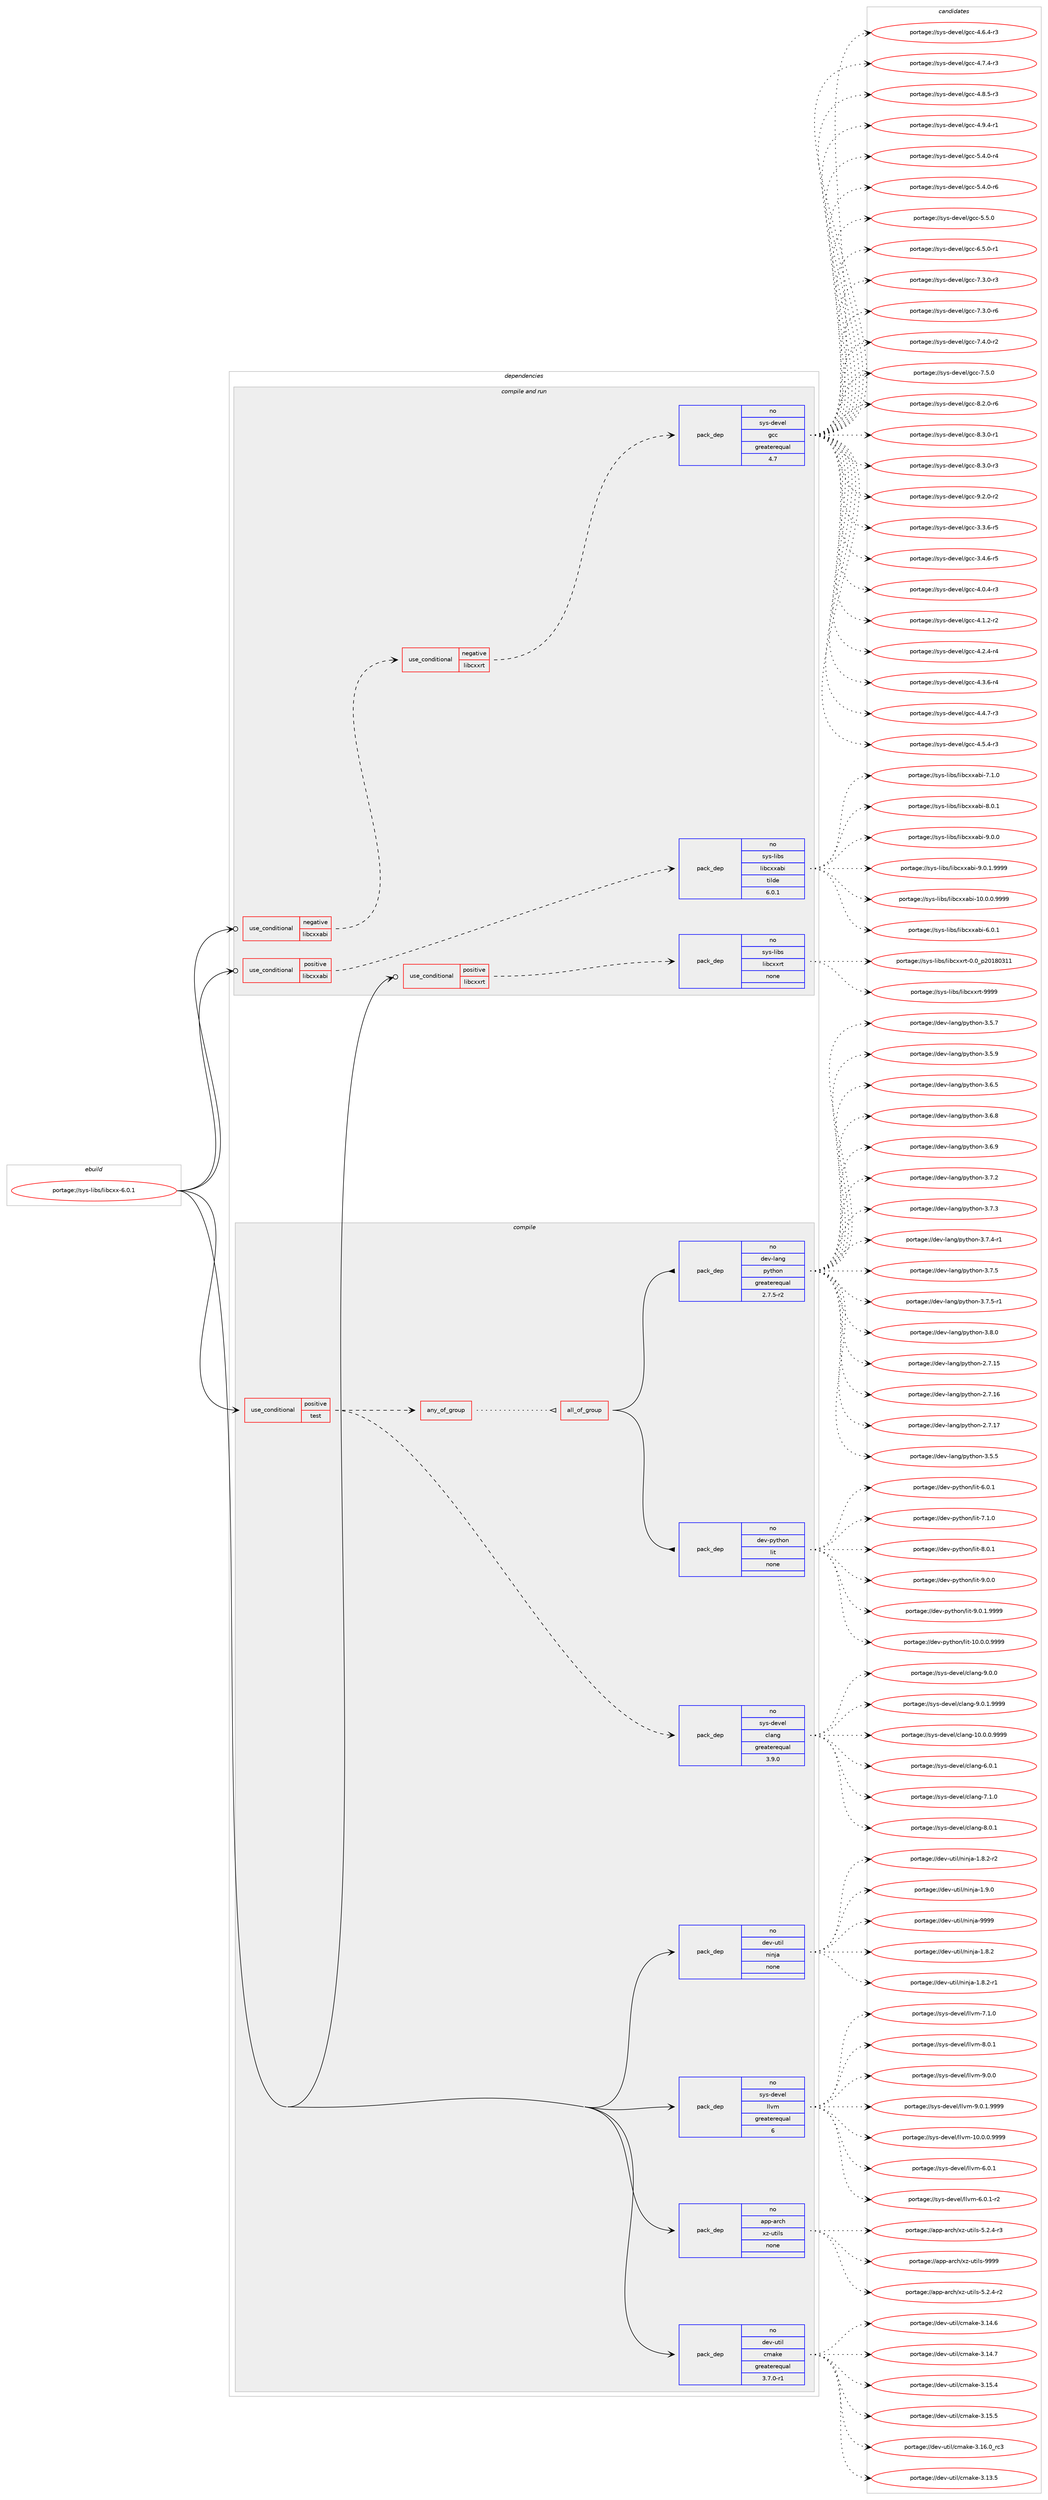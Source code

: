 digraph prolog {

# *************
# Graph options
# *************

newrank=true;
concentrate=true;
compound=true;
graph [rankdir=LR,fontname=Helvetica,fontsize=10,ranksep=1.5];#, ranksep=2.5, nodesep=0.2];
edge  [arrowhead=vee];
node  [fontname=Helvetica,fontsize=10];

# **********
# The ebuild
# **********

subgraph cluster_leftcol {
color=gray;
rank=same;
label=<<i>ebuild</i>>;
id [label="portage://sys-libs/libcxx-6.0.1", color=red, width=4, href="../sys-libs/libcxx-6.0.1.svg"];
}

# ****************
# The dependencies
# ****************

subgraph cluster_midcol {
color=gray;
label=<<i>dependencies</i>>;
subgraph cluster_compile {
fillcolor="#eeeeee";
style=filled;
label=<<i>compile</i>>;
subgraph cond104308 {
dependency431266 [label=<<TABLE BORDER="0" CELLBORDER="1" CELLSPACING="0" CELLPADDING="4"><TR><TD ROWSPAN="3" CELLPADDING="10">use_conditional</TD></TR><TR><TD>positive</TD></TR><TR><TD>test</TD></TR></TABLE>>, shape=none, color=red];
subgraph pack319713 {
dependency431267 [label=<<TABLE BORDER="0" CELLBORDER="1" CELLSPACING="0" CELLPADDING="4" WIDTH="220"><TR><TD ROWSPAN="6" CELLPADDING="30">pack_dep</TD></TR><TR><TD WIDTH="110">no</TD></TR><TR><TD>sys-devel</TD></TR><TR><TD>clang</TD></TR><TR><TD>greaterequal</TD></TR><TR><TD>3.9.0</TD></TR></TABLE>>, shape=none, color=blue];
}
dependency431266:e -> dependency431267:w [weight=20,style="dashed",arrowhead="vee"];
subgraph any7001 {
dependency431268 [label=<<TABLE BORDER="0" CELLBORDER="1" CELLSPACING="0" CELLPADDING="4"><TR><TD CELLPADDING="10">any_of_group</TD></TR></TABLE>>, shape=none, color=red];subgraph all247 {
dependency431269 [label=<<TABLE BORDER="0" CELLBORDER="1" CELLSPACING="0" CELLPADDING="4"><TR><TD CELLPADDING="10">all_of_group</TD></TR></TABLE>>, shape=none, color=red];subgraph pack319714 {
dependency431270 [label=<<TABLE BORDER="0" CELLBORDER="1" CELLSPACING="0" CELLPADDING="4" WIDTH="220"><TR><TD ROWSPAN="6" CELLPADDING="30">pack_dep</TD></TR><TR><TD WIDTH="110">no</TD></TR><TR><TD>dev-lang</TD></TR><TR><TD>python</TD></TR><TR><TD>greaterequal</TD></TR><TR><TD>2.7.5-r2</TD></TR></TABLE>>, shape=none, color=blue];
}
dependency431269:e -> dependency431270:w [weight=20,style="solid",arrowhead="inv"];
subgraph pack319715 {
dependency431271 [label=<<TABLE BORDER="0" CELLBORDER="1" CELLSPACING="0" CELLPADDING="4" WIDTH="220"><TR><TD ROWSPAN="6" CELLPADDING="30">pack_dep</TD></TR><TR><TD WIDTH="110">no</TD></TR><TR><TD>dev-python</TD></TR><TR><TD>lit</TD></TR><TR><TD>none</TD></TR><TR><TD></TD></TR></TABLE>>, shape=none, color=blue];
}
dependency431269:e -> dependency431271:w [weight=20,style="solid",arrowhead="inv"];
}
dependency431268:e -> dependency431269:w [weight=20,style="dotted",arrowhead="oinv"];
}
dependency431266:e -> dependency431268:w [weight=20,style="dashed",arrowhead="vee"];
}
id:e -> dependency431266:w [weight=20,style="solid",arrowhead="vee"];
subgraph pack319716 {
dependency431272 [label=<<TABLE BORDER="0" CELLBORDER="1" CELLSPACING="0" CELLPADDING="4" WIDTH="220"><TR><TD ROWSPAN="6" CELLPADDING="30">pack_dep</TD></TR><TR><TD WIDTH="110">no</TD></TR><TR><TD>app-arch</TD></TR><TR><TD>xz-utils</TD></TR><TR><TD>none</TD></TR><TR><TD></TD></TR></TABLE>>, shape=none, color=blue];
}
id:e -> dependency431272:w [weight=20,style="solid",arrowhead="vee"];
subgraph pack319717 {
dependency431273 [label=<<TABLE BORDER="0" CELLBORDER="1" CELLSPACING="0" CELLPADDING="4" WIDTH="220"><TR><TD ROWSPAN="6" CELLPADDING="30">pack_dep</TD></TR><TR><TD WIDTH="110">no</TD></TR><TR><TD>dev-util</TD></TR><TR><TD>cmake</TD></TR><TR><TD>greaterequal</TD></TR><TR><TD>3.7.0-r1</TD></TR></TABLE>>, shape=none, color=blue];
}
id:e -> dependency431273:w [weight=20,style="solid",arrowhead="vee"];
subgraph pack319718 {
dependency431274 [label=<<TABLE BORDER="0" CELLBORDER="1" CELLSPACING="0" CELLPADDING="4" WIDTH="220"><TR><TD ROWSPAN="6" CELLPADDING="30">pack_dep</TD></TR><TR><TD WIDTH="110">no</TD></TR><TR><TD>dev-util</TD></TR><TR><TD>ninja</TD></TR><TR><TD>none</TD></TR><TR><TD></TD></TR></TABLE>>, shape=none, color=blue];
}
id:e -> dependency431274:w [weight=20,style="solid",arrowhead="vee"];
subgraph pack319719 {
dependency431275 [label=<<TABLE BORDER="0" CELLBORDER="1" CELLSPACING="0" CELLPADDING="4" WIDTH="220"><TR><TD ROWSPAN="6" CELLPADDING="30">pack_dep</TD></TR><TR><TD WIDTH="110">no</TD></TR><TR><TD>sys-devel</TD></TR><TR><TD>llvm</TD></TR><TR><TD>greaterequal</TD></TR><TR><TD>6</TD></TR></TABLE>>, shape=none, color=blue];
}
id:e -> dependency431275:w [weight=20,style="solid",arrowhead="vee"];
}
subgraph cluster_compileandrun {
fillcolor="#eeeeee";
style=filled;
label=<<i>compile and run</i>>;
subgraph cond104309 {
dependency431276 [label=<<TABLE BORDER="0" CELLBORDER="1" CELLSPACING="0" CELLPADDING="4"><TR><TD ROWSPAN="3" CELLPADDING="10">use_conditional</TD></TR><TR><TD>negative</TD></TR><TR><TD>libcxxabi</TD></TR></TABLE>>, shape=none, color=red];
subgraph cond104310 {
dependency431277 [label=<<TABLE BORDER="0" CELLBORDER="1" CELLSPACING="0" CELLPADDING="4"><TR><TD ROWSPAN="3" CELLPADDING="10">use_conditional</TD></TR><TR><TD>negative</TD></TR><TR><TD>libcxxrt</TD></TR></TABLE>>, shape=none, color=red];
subgraph pack319720 {
dependency431278 [label=<<TABLE BORDER="0" CELLBORDER="1" CELLSPACING="0" CELLPADDING="4" WIDTH="220"><TR><TD ROWSPAN="6" CELLPADDING="30">pack_dep</TD></TR><TR><TD WIDTH="110">no</TD></TR><TR><TD>sys-devel</TD></TR><TR><TD>gcc</TD></TR><TR><TD>greaterequal</TD></TR><TR><TD>4.7</TD></TR></TABLE>>, shape=none, color=blue];
}
dependency431277:e -> dependency431278:w [weight=20,style="dashed",arrowhead="vee"];
}
dependency431276:e -> dependency431277:w [weight=20,style="dashed",arrowhead="vee"];
}
id:e -> dependency431276:w [weight=20,style="solid",arrowhead="odotvee"];
subgraph cond104311 {
dependency431279 [label=<<TABLE BORDER="0" CELLBORDER="1" CELLSPACING="0" CELLPADDING="4"><TR><TD ROWSPAN="3" CELLPADDING="10">use_conditional</TD></TR><TR><TD>positive</TD></TR><TR><TD>libcxxabi</TD></TR></TABLE>>, shape=none, color=red];
subgraph pack319721 {
dependency431280 [label=<<TABLE BORDER="0" CELLBORDER="1" CELLSPACING="0" CELLPADDING="4" WIDTH="220"><TR><TD ROWSPAN="6" CELLPADDING="30">pack_dep</TD></TR><TR><TD WIDTH="110">no</TD></TR><TR><TD>sys-libs</TD></TR><TR><TD>libcxxabi</TD></TR><TR><TD>tilde</TD></TR><TR><TD>6.0.1</TD></TR></TABLE>>, shape=none, color=blue];
}
dependency431279:e -> dependency431280:w [weight=20,style="dashed",arrowhead="vee"];
}
id:e -> dependency431279:w [weight=20,style="solid",arrowhead="odotvee"];
subgraph cond104312 {
dependency431281 [label=<<TABLE BORDER="0" CELLBORDER="1" CELLSPACING="0" CELLPADDING="4"><TR><TD ROWSPAN="3" CELLPADDING="10">use_conditional</TD></TR><TR><TD>positive</TD></TR><TR><TD>libcxxrt</TD></TR></TABLE>>, shape=none, color=red];
subgraph pack319722 {
dependency431282 [label=<<TABLE BORDER="0" CELLBORDER="1" CELLSPACING="0" CELLPADDING="4" WIDTH="220"><TR><TD ROWSPAN="6" CELLPADDING="30">pack_dep</TD></TR><TR><TD WIDTH="110">no</TD></TR><TR><TD>sys-libs</TD></TR><TR><TD>libcxxrt</TD></TR><TR><TD>none</TD></TR><TR><TD></TD></TR></TABLE>>, shape=none, color=blue];
}
dependency431281:e -> dependency431282:w [weight=20,style="dashed",arrowhead="vee"];
}
id:e -> dependency431281:w [weight=20,style="solid",arrowhead="odotvee"];
}
subgraph cluster_run {
fillcolor="#eeeeee";
style=filled;
label=<<i>run</i>>;
}
}

# **************
# The candidates
# **************

subgraph cluster_choices {
rank=same;
color=gray;
label=<<i>candidates</i>>;

subgraph choice319713 {
color=black;
nodesep=1;
choiceportage11512111545100101118101108479910897110103454948464846484657575757 [label="portage://sys-devel/clang-10.0.0.9999", color=red, width=4,href="../sys-devel/clang-10.0.0.9999.svg"];
choiceportage11512111545100101118101108479910897110103455446484649 [label="portage://sys-devel/clang-6.0.1", color=red, width=4,href="../sys-devel/clang-6.0.1.svg"];
choiceportage11512111545100101118101108479910897110103455546494648 [label="portage://sys-devel/clang-7.1.0", color=red, width=4,href="../sys-devel/clang-7.1.0.svg"];
choiceportage11512111545100101118101108479910897110103455646484649 [label="portage://sys-devel/clang-8.0.1", color=red, width=4,href="../sys-devel/clang-8.0.1.svg"];
choiceportage11512111545100101118101108479910897110103455746484648 [label="portage://sys-devel/clang-9.0.0", color=red, width=4,href="../sys-devel/clang-9.0.0.svg"];
choiceportage115121115451001011181011084799108971101034557464846494657575757 [label="portage://sys-devel/clang-9.0.1.9999", color=red, width=4,href="../sys-devel/clang-9.0.1.9999.svg"];
dependency431267:e -> choiceportage11512111545100101118101108479910897110103454948464846484657575757:w [style=dotted,weight="100"];
dependency431267:e -> choiceportage11512111545100101118101108479910897110103455446484649:w [style=dotted,weight="100"];
dependency431267:e -> choiceportage11512111545100101118101108479910897110103455546494648:w [style=dotted,weight="100"];
dependency431267:e -> choiceportage11512111545100101118101108479910897110103455646484649:w [style=dotted,weight="100"];
dependency431267:e -> choiceportage11512111545100101118101108479910897110103455746484648:w [style=dotted,weight="100"];
dependency431267:e -> choiceportage115121115451001011181011084799108971101034557464846494657575757:w [style=dotted,weight="100"];
}
subgraph choice319714 {
color=black;
nodesep=1;
choiceportage10010111845108971101034711212111610411111045504655464953 [label="portage://dev-lang/python-2.7.15", color=red, width=4,href="../dev-lang/python-2.7.15.svg"];
choiceportage10010111845108971101034711212111610411111045504655464954 [label="portage://dev-lang/python-2.7.16", color=red, width=4,href="../dev-lang/python-2.7.16.svg"];
choiceportage10010111845108971101034711212111610411111045504655464955 [label="portage://dev-lang/python-2.7.17", color=red, width=4,href="../dev-lang/python-2.7.17.svg"];
choiceportage100101118451089711010347112121116104111110455146534653 [label="portage://dev-lang/python-3.5.5", color=red, width=4,href="../dev-lang/python-3.5.5.svg"];
choiceportage100101118451089711010347112121116104111110455146534655 [label="portage://dev-lang/python-3.5.7", color=red, width=4,href="../dev-lang/python-3.5.7.svg"];
choiceportage100101118451089711010347112121116104111110455146534657 [label="portage://dev-lang/python-3.5.9", color=red, width=4,href="../dev-lang/python-3.5.9.svg"];
choiceportage100101118451089711010347112121116104111110455146544653 [label="portage://dev-lang/python-3.6.5", color=red, width=4,href="../dev-lang/python-3.6.5.svg"];
choiceportage100101118451089711010347112121116104111110455146544656 [label="portage://dev-lang/python-3.6.8", color=red, width=4,href="../dev-lang/python-3.6.8.svg"];
choiceportage100101118451089711010347112121116104111110455146544657 [label="portage://dev-lang/python-3.6.9", color=red, width=4,href="../dev-lang/python-3.6.9.svg"];
choiceportage100101118451089711010347112121116104111110455146554650 [label="portage://dev-lang/python-3.7.2", color=red, width=4,href="../dev-lang/python-3.7.2.svg"];
choiceportage100101118451089711010347112121116104111110455146554651 [label="portage://dev-lang/python-3.7.3", color=red, width=4,href="../dev-lang/python-3.7.3.svg"];
choiceportage1001011184510897110103471121211161041111104551465546524511449 [label="portage://dev-lang/python-3.7.4-r1", color=red, width=4,href="../dev-lang/python-3.7.4-r1.svg"];
choiceportage100101118451089711010347112121116104111110455146554653 [label="portage://dev-lang/python-3.7.5", color=red, width=4,href="../dev-lang/python-3.7.5.svg"];
choiceportage1001011184510897110103471121211161041111104551465546534511449 [label="portage://dev-lang/python-3.7.5-r1", color=red, width=4,href="../dev-lang/python-3.7.5-r1.svg"];
choiceportage100101118451089711010347112121116104111110455146564648 [label="portage://dev-lang/python-3.8.0", color=red, width=4,href="../dev-lang/python-3.8.0.svg"];
dependency431270:e -> choiceportage10010111845108971101034711212111610411111045504655464953:w [style=dotted,weight="100"];
dependency431270:e -> choiceportage10010111845108971101034711212111610411111045504655464954:w [style=dotted,weight="100"];
dependency431270:e -> choiceportage10010111845108971101034711212111610411111045504655464955:w [style=dotted,weight="100"];
dependency431270:e -> choiceportage100101118451089711010347112121116104111110455146534653:w [style=dotted,weight="100"];
dependency431270:e -> choiceportage100101118451089711010347112121116104111110455146534655:w [style=dotted,weight="100"];
dependency431270:e -> choiceportage100101118451089711010347112121116104111110455146534657:w [style=dotted,weight="100"];
dependency431270:e -> choiceportage100101118451089711010347112121116104111110455146544653:w [style=dotted,weight="100"];
dependency431270:e -> choiceportage100101118451089711010347112121116104111110455146544656:w [style=dotted,weight="100"];
dependency431270:e -> choiceportage100101118451089711010347112121116104111110455146544657:w [style=dotted,weight="100"];
dependency431270:e -> choiceportage100101118451089711010347112121116104111110455146554650:w [style=dotted,weight="100"];
dependency431270:e -> choiceportage100101118451089711010347112121116104111110455146554651:w [style=dotted,weight="100"];
dependency431270:e -> choiceportage1001011184510897110103471121211161041111104551465546524511449:w [style=dotted,weight="100"];
dependency431270:e -> choiceportage100101118451089711010347112121116104111110455146554653:w [style=dotted,weight="100"];
dependency431270:e -> choiceportage1001011184510897110103471121211161041111104551465546534511449:w [style=dotted,weight="100"];
dependency431270:e -> choiceportage100101118451089711010347112121116104111110455146564648:w [style=dotted,weight="100"];
}
subgraph choice319715 {
color=black;
nodesep=1;
choiceportage1001011184511212111610411111047108105116454948464846484657575757 [label="portage://dev-python/lit-10.0.0.9999", color=red, width=4,href="../dev-python/lit-10.0.0.9999.svg"];
choiceportage1001011184511212111610411111047108105116455446484649 [label="portage://dev-python/lit-6.0.1", color=red, width=4,href="../dev-python/lit-6.0.1.svg"];
choiceportage1001011184511212111610411111047108105116455546494648 [label="portage://dev-python/lit-7.1.0", color=red, width=4,href="../dev-python/lit-7.1.0.svg"];
choiceportage1001011184511212111610411111047108105116455646484649 [label="portage://dev-python/lit-8.0.1", color=red, width=4,href="../dev-python/lit-8.0.1.svg"];
choiceportage1001011184511212111610411111047108105116455746484648 [label="portage://dev-python/lit-9.0.0", color=red, width=4,href="../dev-python/lit-9.0.0.svg"];
choiceportage10010111845112121116104111110471081051164557464846494657575757 [label="portage://dev-python/lit-9.0.1.9999", color=red, width=4,href="../dev-python/lit-9.0.1.9999.svg"];
dependency431271:e -> choiceportage1001011184511212111610411111047108105116454948464846484657575757:w [style=dotted,weight="100"];
dependency431271:e -> choiceportage1001011184511212111610411111047108105116455446484649:w [style=dotted,weight="100"];
dependency431271:e -> choiceportage1001011184511212111610411111047108105116455546494648:w [style=dotted,weight="100"];
dependency431271:e -> choiceportage1001011184511212111610411111047108105116455646484649:w [style=dotted,weight="100"];
dependency431271:e -> choiceportage1001011184511212111610411111047108105116455746484648:w [style=dotted,weight="100"];
dependency431271:e -> choiceportage10010111845112121116104111110471081051164557464846494657575757:w [style=dotted,weight="100"];
}
subgraph choice319716 {
color=black;
nodesep=1;
choiceportage9711211245971149910447120122451171161051081154553465046524511450 [label="portage://app-arch/xz-utils-5.2.4-r2", color=red, width=4,href="../app-arch/xz-utils-5.2.4-r2.svg"];
choiceportage9711211245971149910447120122451171161051081154553465046524511451 [label="portage://app-arch/xz-utils-5.2.4-r3", color=red, width=4,href="../app-arch/xz-utils-5.2.4-r3.svg"];
choiceportage9711211245971149910447120122451171161051081154557575757 [label="portage://app-arch/xz-utils-9999", color=red, width=4,href="../app-arch/xz-utils-9999.svg"];
dependency431272:e -> choiceportage9711211245971149910447120122451171161051081154553465046524511450:w [style=dotted,weight="100"];
dependency431272:e -> choiceportage9711211245971149910447120122451171161051081154553465046524511451:w [style=dotted,weight="100"];
dependency431272:e -> choiceportage9711211245971149910447120122451171161051081154557575757:w [style=dotted,weight="100"];
}
subgraph choice319717 {
color=black;
nodesep=1;
choiceportage1001011184511711610510847991099710710145514649514653 [label="portage://dev-util/cmake-3.13.5", color=red, width=4,href="../dev-util/cmake-3.13.5.svg"];
choiceportage1001011184511711610510847991099710710145514649524654 [label="portage://dev-util/cmake-3.14.6", color=red, width=4,href="../dev-util/cmake-3.14.6.svg"];
choiceportage1001011184511711610510847991099710710145514649524655 [label="portage://dev-util/cmake-3.14.7", color=red, width=4,href="../dev-util/cmake-3.14.7.svg"];
choiceportage1001011184511711610510847991099710710145514649534652 [label="portage://dev-util/cmake-3.15.4", color=red, width=4,href="../dev-util/cmake-3.15.4.svg"];
choiceportage1001011184511711610510847991099710710145514649534653 [label="portage://dev-util/cmake-3.15.5", color=red, width=4,href="../dev-util/cmake-3.15.5.svg"];
choiceportage1001011184511711610510847991099710710145514649544648951149951 [label="portage://dev-util/cmake-3.16.0_rc3", color=red, width=4,href="../dev-util/cmake-3.16.0_rc3.svg"];
dependency431273:e -> choiceportage1001011184511711610510847991099710710145514649514653:w [style=dotted,weight="100"];
dependency431273:e -> choiceportage1001011184511711610510847991099710710145514649524654:w [style=dotted,weight="100"];
dependency431273:e -> choiceportage1001011184511711610510847991099710710145514649524655:w [style=dotted,weight="100"];
dependency431273:e -> choiceportage1001011184511711610510847991099710710145514649534652:w [style=dotted,weight="100"];
dependency431273:e -> choiceportage1001011184511711610510847991099710710145514649534653:w [style=dotted,weight="100"];
dependency431273:e -> choiceportage1001011184511711610510847991099710710145514649544648951149951:w [style=dotted,weight="100"];
}
subgraph choice319718 {
color=black;
nodesep=1;
choiceportage100101118451171161051084711010511010697454946564650 [label="portage://dev-util/ninja-1.8.2", color=red, width=4,href="../dev-util/ninja-1.8.2.svg"];
choiceportage1001011184511711610510847110105110106974549465646504511449 [label="portage://dev-util/ninja-1.8.2-r1", color=red, width=4,href="../dev-util/ninja-1.8.2-r1.svg"];
choiceportage1001011184511711610510847110105110106974549465646504511450 [label="portage://dev-util/ninja-1.8.2-r2", color=red, width=4,href="../dev-util/ninja-1.8.2-r2.svg"];
choiceportage100101118451171161051084711010511010697454946574648 [label="portage://dev-util/ninja-1.9.0", color=red, width=4,href="../dev-util/ninja-1.9.0.svg"];
choiceportage1001011184511711610510847110105110106974557575757 [label="portage://dev-util/ninja-9999", color=red, width=4,href="../dev-util/ninja-9999.svg"];
dependency431274:e -> choiceportage100101118451171161051084711010511010697454946564650:w [style=dotted,weight="100"];
dependency431274:e -> choiceportage1001011184511711610510847110105110106974549465646504511449:w [style=dotted,weight="100"];
dependency431274:e -> choiceportage1001011184511711610510847110105110106974549465646504511450:w [style=dotted,weight="100"];
dependency431274:e -> choiceportage100101118451171161051084711010511010697454946574648:w [style=dotted,weight="100"];
dependency431274:e -> choiceportage1001011184511711610510847110105110106974557575757:w [style=dotted,weight="100"];
}
subgraph choice319719 {
color=black;
nodesep=1;
choiceportage1151211154510010111810110847108108118109454948464846484657575757 [label="portage://sys-devel/llvm-10.0.0.9999", color=red, width=4,href="../sys-devel/llvm-10.0.0.9999.svg"];
choiceportage1151211154510010111810110847108108118109455446484649 [label="portage://sys-devel/llvm-6.0.1", color=red, width=4,href="../sys-devel/llvm-6.0.1.svg"];
choiceportage11512111545100101118101108471081081181094554464846494511450 [label="portage://sys-devel/llvm-6.0.1-r2", color=red, width=4,href="../sys-devel/llvm-6.0.1-r2.svg"];
choiceportage1151211154510010111810110847108108118109455546494648 [label="portage://sys-devel/llvm-7.1.0", color=red, width=4,href="../sys-devel/llvm-7.1.0.svg"];
choiceportage1151211154510010111810110847108108118109455646484649 [label="portage://sys-devel/llvm-8.0.1", color=red, width=4,href="../sys-devel/llvm-8.0.1.svg"];
choiceportage1151211154510010111810110847108108118109455746484648 [label="portage://sys-devel/llvm-9.0.0", color=red, width=4,href="../sys-devel/llvm-9.0.0.svg"];
choiceportage11512111545100101118101108471081081181094557464846494657575757 [label="portage://sys-devel/llvm-9.0.1.9999", color=red, width=4,href="../sys-devel/llvm-9.0.1.9999.svg"];
dependency431275:e -> choiceportage1151211154510010111810110847108108118109454948464846484657575757:w [style=dotted,weight="100"];
dependency431275:e -> choiceportage1151211154510010111810110847108108118109455446484649:w [style=dotted,weight="100"];
dependency431275:e -> choiceportage11512111545100101118101108471081081181094554464846494511450:w [style=dotted,weight="100"];
dependency431275:e -> choiceportage1151211154510010111810110847108108118109455546494648:w [style=dotted,weight="100"];
dependency431275:e -> choiceportage1151211154510010111810110847108108118109455646484649:w [style=dotted,weight="100"];
dependency431275:e -> choiceportage1151211154510010111810110847108108118109455746484648:w [style=dotted,weight="100"];
dependency431275:e -> choiceportage11512111545100101118101108471081081181094557464846494657575757:w [style=dotted,weight="100"];
}
subgraph choice319720 {
color=black;
nodesep=1;
choiceportage115121115451001011181011084710399994551465146544511453 [label="portage://sys-devel/gcc-3.3.6-r5", color=red, width=4,href="../sys-devel/gcc-3.3.6-r5.svg"];
choiceportage115121115451001011181011084710399994551465246544511453 [label="portage://sys-devel/gcc-3.4.6-r5", color=red, width=4,href="../sys-devel/gcc-3.4.6-r5.svg"];
choiceportage115121115451001011181011084710399994552464846524511451 [label="portage://sys-devel/gcc-4.0.4-r3", color=red, width=4,href="../sys-devel/gcc-4.0.4-r3.svg"];
choiceportage115121115451001011181011084710399994552464946504511450 [label="portage://sys-devel/gcc-4.1.2-r2", color=red, width=4,href="../sys-devel/gcc-4.1.2-r2.svg"];
choiceportage115121115451001011181011084710399994552465046524511452 [label="portage://sys-devel/gcc-4.2.4-r4", color=red, width=4,href="../sys-devel/gcc-4.2.4-r4.svg"];
choiceportage115121115451001011181011084710399994552465146544511452 [label="portage://sys-devel/gcc-4.3.6-r4", color=red, width=4,href="../sys-devel/gcc-4.3.6-r4.svg"];
choiceportage115121115451001011181011084710399994552465246554511451 [label="portage://sys-devel/gcc-4.4.7-r3", color=red, width=4,href="../sys-devel/gcc-4.4.7-r3.svg"];
choiceportage115121115451001011181011084710399994552465346524511451 [label="portage://sys-devel/gcc-4.5.4-r3", color=red, width=4,href="../sys-devel/gcc-4.5.4-r3.svg"];
choiceportage115121115451001011181011084710399994552465446524511451 [label="portage://sys-devel/gcc-4.6.4-r3", color=red, width=4,href="../sys-devel/gcc-4.6.4-r3.svg"];
choiceportage115121115451001011181011084710399994552465546524511451 [label="portage://sys-devel/gcc-4.7.4-r3", color=red, width=4,href="../sys-devel/gcc-4.7.4-r3.svg"];
choiceportage115121115451001011181011084710399994552465646534511451 [label="portage://sys-devel/gcc-4.8.5-r3", color=red, width=4,href="../sys-devel/gcc-4.8.5-r3.svg"];
choiceportage115121115451001011181011084710399994552465746524511449 [label="portage://sys-devel/gcc-4.9.4-r1", color=red, width=4,href="../sys-devel/gcc-4.9.4-r1.svg"];
choiceportage115121115451001011181011084710399994553465246484511452 [label="portage://sys-devel/gcc-5.4.0-r4", color=red, width=4,href="../sys-devel/gcc-5.4.0-r4.svg"];
choiceportage115121115451001011181011084710399994553465246484511454 [label="portage://sys-devel/gcc-5.4.0-r6", color=red, width=4,href="../sys-devel/gcc-5.4.0-r6.svg"];
choiceportage11512111545100101118101108471039999455346534648 [label="portage://sys-devel/gcc-5.5.0", color=red, width=4,href="../sys-devel/gcc-5.5.0.svg"];
choiceportage115121115451001011181011084710399994554465346484511449 [label="portage://sys-devel/gcc-6.5.0-r1", color=red, width=4,href="../sys-devel/gcc-6.5.0-r1.svg"];
choiceportage115121115451001011181011084710399994555465146484511451 [label="portage://sys-devel/gcc-7.3.0-r3", color=red, width=4,href="../sys-devel/gcc-7.3.0-r3.svg"];
choiceportage115121115451001011181011084710399994555465146484511454 [label="portage://sys-devel/gcc-7.3.0-r6", color=red, width=4,href="../sys-devel/gcc-7.3.0-r6.svg"];
choiceportage115121115451001011181011084710399994555465246484511450 [label="portage://sys-devel/gcc-7.4.0-r2", color=red, width=4,href="../sys-devel/gcc-7.4.0-r2.svg"];
choiceportage11512111545100101118101108471039999455546534648 [label="portage://sys-devel/gcc-7.5.0", color=red, width=4,href="../sys-devel/gcc-7.5.0.svg"];
choiceportage115121115451001011181011084710399994556465046484511454 [label="portage://sys-devel/gcc-8.2.0-r6", color=red, width=4,href="../sys-devel/gcc-8.2.0-r6.svg"];
choiceportage115121115451001011181011084710399994556465146484511449 [label="portage://sys-devel/gcc-8.3.0-r1", color=red, width=4,href="../sys-devel/gcc-8.3.0-r1.svg"];
choiceportage115121115451001011181011084710399994556465146484511451 [label="portage://sys-devel/gcc-8.3.0-r3", color=red, width=4,href="../sys-devel/gcc-8.3.0-r3.svg"];
choiceportage115121115451001011181011084710399994557465046484511450 [label="portage://sys-devel/gcc-9.2.0-r2", color=red, width=4,href="../sys-devel/gcc-9.2.0-r2.svg"];
dependency431278:e -> choiceportage115121115451001011181011084710399994551465146544511453:w [style=dotted,weight="100"];
dependency431278:e -> choiceportage115121115451001011181011084710399994551465246544511453:w [style=dotted,weight="100"];
dependency431278:e -> choiceportage115121115451001011181011084710399994552464846524511451:w [style=dotted,weight="100"];
dependency431278:e -> choiceportage115121115451001011181011084710399994552464946504511450:w [style=dotted,weight="100"];
dependency431278:e -> choiceportage115121115451001011181011084710399994552465046524511452:w [style=dotted,weight="100"];
dependency431278:e -> choiceportage115121115451001011181011084710399994552465146544511452:w [style=dotted,weight="100"];
dependency431278:e -> choiceportage115121115451001011181011084710399994552465246554511451:w [style=dotted,weight="100"];
dependency431278:e -> choiceportage115121115451001011181011084710399994552465346524511451:w [style=dotted,weight="100"];
dependency431278:e -> choiceportage115121115451001011181011084710399994552465446524511451:w [style=dotted,weight="100"];
dependency431278:e -> choiceportage115121115451001011181011084710399994552465546524511451:w [style=dotted,weight="100"];
dependency431278:e -> choiceportage115121115451001011181011084710399994552465646534511451:w [style=dotted,weight="100"];
dependency431278:e -> choiceportage115121115451001011181011084710399994552465746524511449:w [style=dotted,weight="100"];
dependency431278:e -> choiceportage115121115451001011181011084710399994553465246484511452:w [style=dotted,weight="100"];
dependency431278:e -> choiceportage115121115451001011181011084710399994553465246484511454:w [style=dotted,weight="100"];
dependency431278:e -> choiceportage11512111545100101118101108471039999455346534648:w [style=dotted,weight="100"];
dependency431278:e -> choiceportage115121115451001011181011084710399994554465346484511449:w [style=dotted,weight="100"];
dependency431278:e -> choiceportage115121115451001011181011084710399994555465146484511451:w [style=dotted,weight="100"];
dependency431278:e -> choiceportage115121115451001011181011084710399994555465146484511454:w [style=dotted,weight="100"];
dependency431278:e -> choiceportage115121115451001011181011084710399994555465246484511450:w [style=dotted,weight="100"];
dependency431278:e -> choiceportage11512111545100101118101108471039999455546534648:w [style=dotted,weight="100"];
dependency431278:e -> choiceportage115121115451001011181011084710399994556465046484511454:w [style=dotted,weight="100"];
dependency431278:e -> choiceportage115121115451001011181011084710399994556465146484511449:w [style=dotted,weight="100"];
dependency431278:e -> choiceportage115121115451001011181011084710399994556465146484511451:w [style=dotted,weight="100"];
dependency431278:e -> choiceportage115121115451001011181011084710399994557465046484511450:w [style=dotted,weight="100"];
}
subgraph choice319721 {
color=black;
nodesep=1;
choiceportage11512111545108105981154710810598991201209798105454948464846484657575757 [label="portage://sys-libs/libcxxabi-10.0.0.9999", color=red, width=4,href="../sys-libs/libcxxabi-10.0.0.9999.svg"];
choiceportage11512111545108105981154710810598991201209798105455446484649 [label="portage://sys-libs/libcxxabi-6.0.1", color=red, width=4,href="../sys-libs/libcxxabi-6.0.1.svg"];
choiceportage11512111545108105981154710810598991201209798105455546494648 [label="portage://sys-libs/libcxxabi-7.1.0", color=red, width=4,href="../sys-libs/libcxxabi-7.1.0.svg"];
choiceportage11512111545108105981154710810598991201209798105455646484649 [label="portage://sys-libs/libcxxabi-8.0.1", color=red, width=4,href="../sys-libs/libcxxabi-8.0.1.svg"];
choiceportage11512111545108105981154710810598991201209798105455746484648 [label="portage://sys-libs/libcxxabi-9.0.0", color=red, width=4,href="../sys-libs/libcxxabi-9.0.0.svg"];
choiceportage115121115451081059811547108105989912012097981054557464846494657575757 [label="portage://sys-libs/libcxxabi-9.0.1.9999", color=red, width=4,href="../sys-libs/libcxxabi-9.0.1.9999.svg"];
dependency431280:e -> choiceportage11512111545108105981154710810598991201209798105454948464846484657575757:w [style=dotted,weight="100"];
dependency431280:e -> choiceportage11512111545108105981154710810598991201209798105455446484649:w [style=dotted,weight="100"];
dependency431280:e -> choiceportage11512111545108105981154710810598991201209798105455546494648:w [style=dotted,weight="100"];
dependency431280:e -> choiceportage11512111545108105981154710810598991201209798105455646484649:w [style=dotted,weight="100"];
dependency431280:e -> choiceportage11512111545108105981154710810598991201209798105455746484648:w [style=dotted,weight="100"];
dependency431280:e -> choiceportage115121115451081059811547108105989912012097981054557464846494657575757:w [style=dotted,weight="100"];
}
subgraph choice319722 {
color=black;
nodesep=1;
choiceportage115121115451081059811547108105989912012011411645484648951125048495648514949 [label="portage://sys-libs/libcxxrt-0.0_p20180311", color=red, width=4,href="../sys-libs/libcxxrt-0.0_p20180311.svg"];
choiceportage11512111545108105981154710810598991201201141164557575757 [label="portage://sys-libs/libcxxrt-9999", color=red, width=4,href="../sys-libs/libcxxrt-9999.svg"];
dependency431282:e -> choiceportage115121115451081059811547108105989912012011411645484648951125048495648514949:w [style=dotted,weight="100"];
dependency431282:e -> choiceportage11512111545108105981154710810598991201201141164557575757:w [style=dotted,weight="100"];
}
}

}
